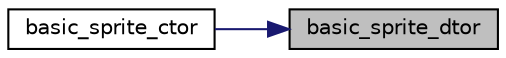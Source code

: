 digraph "basic_sprite_dtor"
{
 // LATEX_PDF_SIZE
  edge [fontname="Helvetica",fontsize="10",labelfontname="Helvetica",labelfontsize="10"];
  node [fontname="Helvetica",fontsize="10",shape=record];
  rankdir="RL";
  Node1 [label="basic_sprite_dtor",height=0.2,width=0.4,color="black", fillcolor="grey75", style="filled", fontcolor="black",tooltip="Basic sprite destructor that frees mapped memory."];
  Node1 -> Node2 [dir="back",color="midnightblue",fontsize="10",style="solid",fontname="Helvetica"];
  Node2 [label="basic_sprite_ctor",height=0.2,width=0.4,color="black", fillcolor="white", style="filled",URL="$group__sprite.html#ga5fc552fbea2d276fc539a73969510642",tooltip="BASIC SPRITE."];
}

